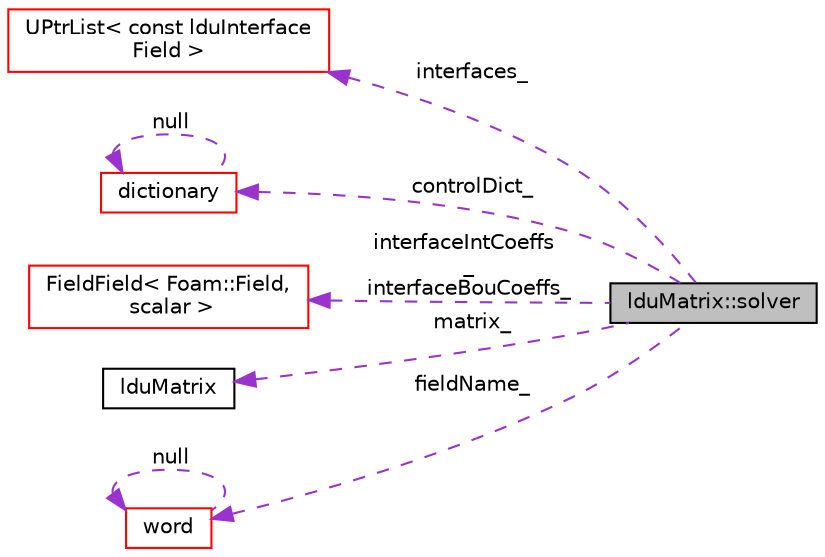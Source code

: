 digraph "lduMatrix::solver"
{
  bgcolor="transparent";
  edge [fontname="Helvetica",fontsize="10",labelfontname="Helvetica",labelfontsize="10"];
  node [fontname="Helvetica",fontsize="10",shape=record];
  rankdir="LR";
  Node1 [label="lduMatrix::solver",height=0.2,width=0.4,color="black", fillcolor="grey75", style="filled", fontcolor="black"];
  Node2 -> Node1 [dir="back",color="darkorchid3",fontsize="10",style="dashed",label=" interfaces_" ,fontname="Helvetica"];
  Node2 [label="UPtrList\< const lduInterface\lField \>",height=0.2,width=0.4,color="red",URL="$a02882.html"];
  Node3 -> Node1 [dir="back",color="darkorchid3",fontsize="10",style="dashed",label=" controlDict_" ,fontname="Helvetica"];
  Node3 [label="dictionary",height=0.2,width=0.4,color="red",URL="$a00532.html",tooltip="A list of keyword definitions, which are a keyword followed by any number of values (e..."];
  Node3 -> Node3 [dir="back",color="darkorchid3",fontsize="10",style="dashed",label=" null" ,fontname="Helvetica"];
  Node4 -> Node1 [dir="back",color="darkorchid3",fontsize="10",style="dashed",label=" interfaceIntCoeffs\l_\ninterfaceBouCoeffs_" ,fontname="Helvetica"];
  Node4 [label="FieldField\< Foam::Field,\l scalar \>",height=0.2,width=0.4,color="red",URL="$a00774.html"];
  Node5 -> Node1 [dir="back",color="darkorchid3",fontsize="10",style="dashed",label=" matrix_" ,fontname="Helvetica"];
  Node5 [label="lduMatrix",height=0.2,width=0.4,color="black",URL="$a01311.html",tooltip="lduMatrix is a general matrix class in which the coefficients are stored as three arrays..."];
  Node6 -> Node1 [dir="back",color="darkorchid3",fontsize="10",style="dashed",label=" fieldName_" ,fontname="Helvetica"];
  Node6 [label="word",height=0.2,width=0.4,color="red",URL="$a02987.html",tooltip="A class for handling words, derived from string. "];
  Node6 -> Node6 [dir="back",color="darkorchid3",fontsize="10",style="dashed",label=" null" ,fontname="Helvetica"];
}
